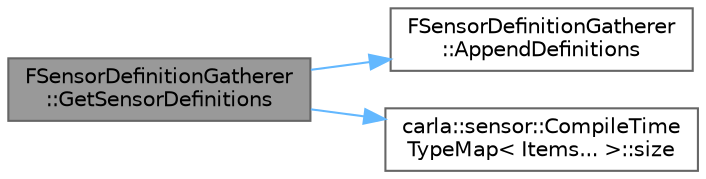 digraph "FSensorDefinitionGatherer::GetSensorDefinitions"
{
 // INTERACTIVE_SVG=YES
 // LATEX_PDF_SIZE
  bgcolor="transparent";
  edge [fontname=Helvetica,fontsize=10,labelfontname=Helvetica,labelfontsize=10];
  node [fontname=Helvetica,fontsize=10,shape=box,height=0.2,width=0.4];
  rankdir="LR";
  Node1 [id="Node000001",label="FSensorDefinitionGatherer\l::GetSensorDefinitions",height=0.2,width=0.4,color="gray40", fillcolor="grey60", style="filled", fontcolor="black",tooltip=" "];
  Node1 -> Node2 [id="edge1_Node000001_Node000002",color="steelblue1",style="solid",tooltip=" "];
  Node2 [id="Node000002",label="FSensorDefinitionGatherer\l::AppendDefinitions",height=0.2,width=0.4,color="grey40", fillcolor="white", style="filled",URL="$dc/dd0/classFSensorDefinitionGatherer.html#aeca5ffc93c553fd37c6be5ea91e1ea18",tooltip=" "];
  Node1 -> Node3 [id="edge2_Node000001_Node000003",color="steelblue1",style="solid",tooltip=" "];
  Node3 [id="Node000003",label="carla::sensor::CompileTime\lTypeMap\< Items... \>::size",height=0.2,width=0.4,color="grey40", fillcolor="white", style="filled",URL="$d4/dd4/structcarla_1_1sensor_1_1CompileTimeTypeMap.html#ae508b3a22c429465ae73f3ff7fe31827",tooltip=" "];
}
